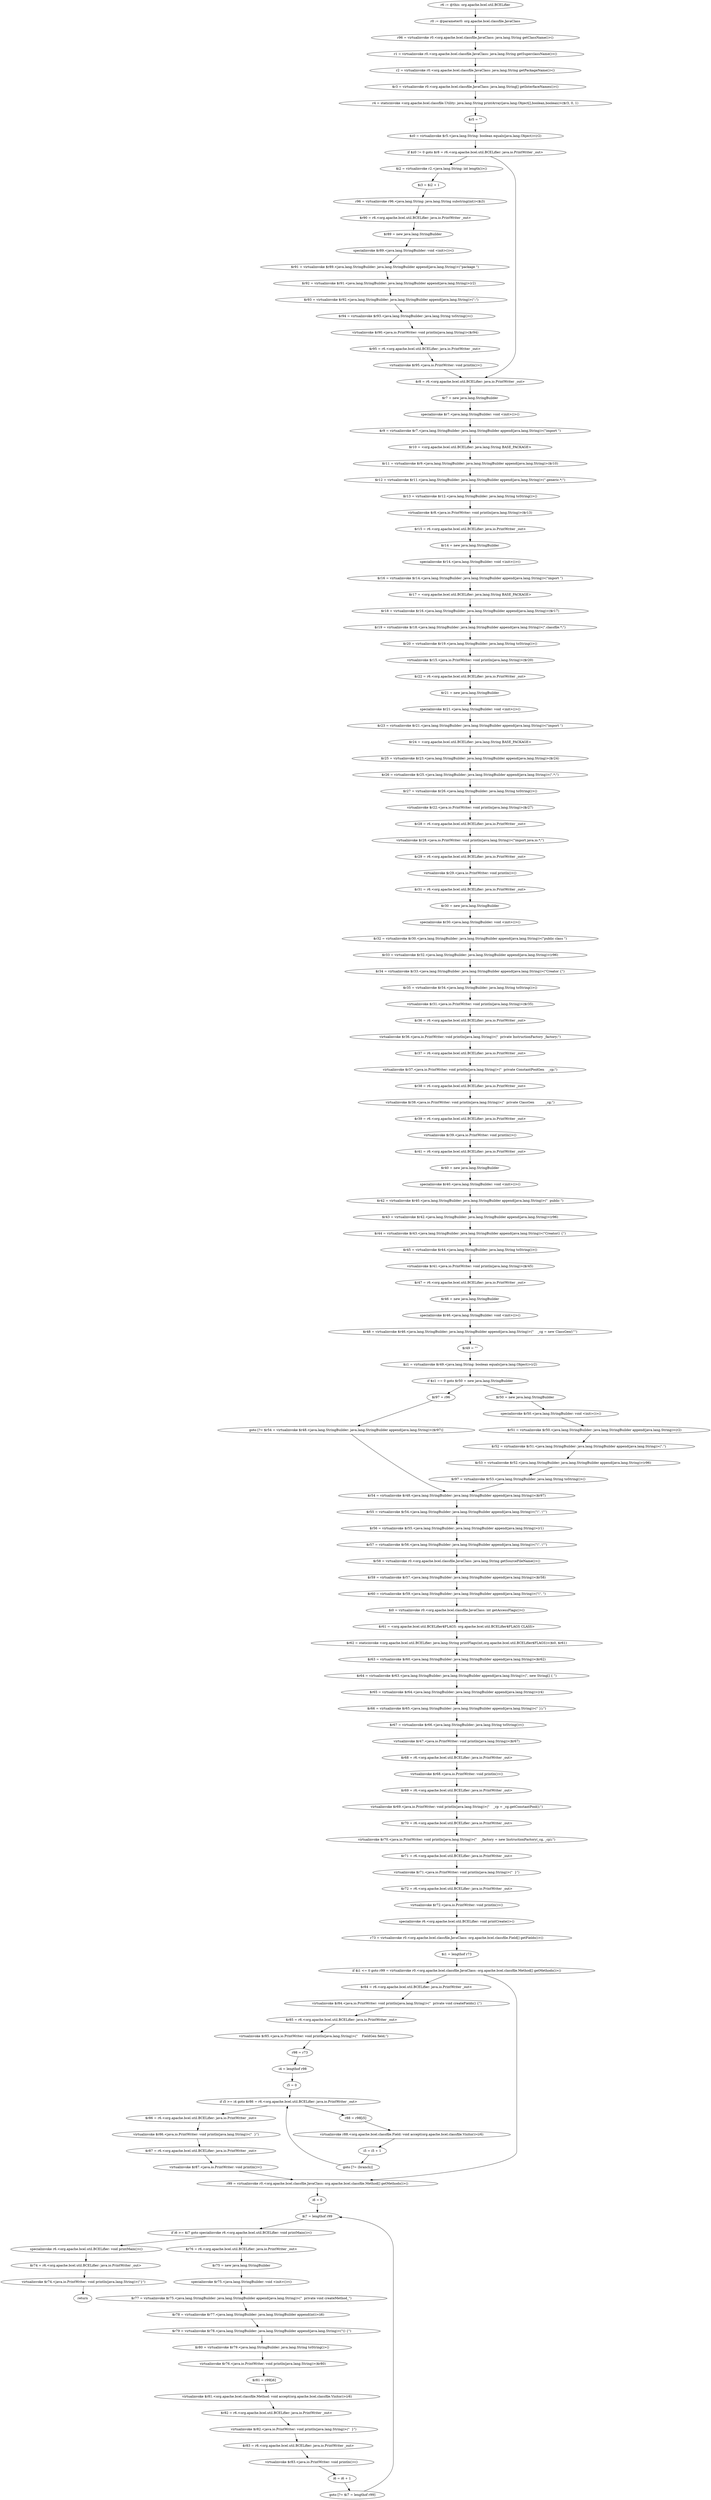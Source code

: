digraph "unitGraph" {
    "r6 := @this: org.apache.bcel.util.BCELifier"
    "r0 := @parameter0: org.apache.bcel.classfile.JavaClass"
    "r96 = virtualinvoke r0.<org.apache.bcel.classfile.JavaClass: java.lang.String getClassName()>()"
    "r1 = virtualinvoke r0.<org.apache.bcel.classfile.JavaClass: java.lang.String getSuperclassName()>()"
    "r2 = virtualinvoke r0.<org.apache.bcel.classfile.JavaClass: java.lang.String getPackageName()>()"
    "$r3 = virtualinvoke r0.<org.apache.bcel.classfile.JavaClass: java.lang.String[] getInterfaceNames()>()"
    "r4 = staticinvoke <org.apache.bcel.classfile.Utility: java.lang.String printArray(java.lang.Object[],boolean,boolean)>($r3, 0, 1)"
    "$r5 = \"\""
    "$z0 = virtualinvoke $r5.<java.lang.String: boolean equals(java.lang.Object)>(r2)"
    "if $z0 != 0 goto $r8 = r6.<org.apache.bcel.util.BCELifier: java.io.PrintWriter _out>"
    "$i2 = virtualinvoke r2.<java.lang.String: int length()>()"
    "$i3 = $i2 + 1"
    "r96 = virtualinvoke r96.<java.lang.String: java.lang.String substring(int)>($i3)"
    "$r90 = r6.<org.apache.bcel.util.BCELifier: java.io.PrintWriter _out>"
    "$r89 = new java.lang.StringBuilder"
    "specialinvoke $r89.<java.lang.StringBuilder: void <init>()>()"
    "$r91 = virtualinvoke $r89.<java.lang.StringBuilder: java.lang.StringBuilder append(java.lang.String)>(\"package \")"
    "$r92 = virtualinvoke $r91.<java.lang.StringBuilder: java.lang.StringBuilder append(java.lang.String)>(r2)"
    "$r93 = virtualinvoke $r92.<java.lang.StringBuilder: java.lang.StringBuilder append(java.lang.String)>(\";\")"
    "$r94 = virtualinvoke $r93.<java.lang.StringBuilder: java.lang.String toString()>()"
    "virtualinvoke $r90.<java.io.PrintWriter: void println(java.lang.String)>($r94)"
    "$r95 = r6.<org.apache.bcel.util.BCELifier: java.io.PrintWriter _out>"
    "virtualinvoke $r95.<java.io.PrintWriter: void println()>()"
    "$r8 = r6.<org.apache.bcel.util.BCELifier: java.io.PrintWriter _out>"
    "$r7 = new java.lang.StringBuilder"
    "specialinvoke $r7.<java.lang.StringBuilder: void <init>()>()"
    "$r9 = virtualinvoke $r7.<java.lang.StringBuilder: java.lang.StringBuilder append(java.lang.String)>(\"import \")"
    "$r10 = <org.apache.bcel.util.BCELifier: java.lang.String BASE_PACKAGE>"
    "$r11 = virtualinvoke $r9.<java.lang.StringBuilder: java.lang.StringBuilder append(java.lang.String)>($r10)"
    "$r12 = virtualinvoke $r11.<java.lang.StringBuilder: java.lang.StringBuilder append(java.lang.String)>(\".generic.*;\")"
    "$r13 = virtualinvoke $r12.<java.lang.StringBuilder: java.lang.String toString()>()"
    "virtualinvoke $r8.<java.io.PrintWriter: void println(java.lang.String)>($r13)"
    "$r15 = r6.<org.apache.bcel.util.BCELifier: java.io.PrintWriter _out>"
    "$r14 = new java.lang.StringBuilder"
    "specialinvoke $r14.<java.lang.StringBuilder: void <init>()>()"
    "$r16 = virtualinvoke $r14.<java.lang.StringBuilder: java.lang.StringBuilder append(java.lang.String)>(\"import \")"
    "$r17 = <org.apache.bcel.util.BCELifier: java.lang.String BASE_PACKAGE>"
    "$r18 = virtualinvoke $r16.<java.lang.StringBuilder: java.lang.StringBuilder append(java.lang.String)>($r17)"
    "$r19 = virtualinvoke $r18.<java.lang.StringBuilder: java.lang.StringBuilder append(java.lang.String)>(\".classfile.*;\")"
    "$r20 = virtualinvoke $r19.<java.lang.StringBuilder: java.lang.String toString()>()"
    "virtualinvoke $r15.<java.io.PrintWriter: void println(java.lang.String)>($r20)"
    "$r22 = r6.<org.apache.bcel.util.BCELifier: java.io.PrintWriter _out>"
    "$r21 = new java.lang.StringBuilder"
    "specialinvoke $r21.<java.lang.StringBuilder: void <init>()>()"
    "$r23 = virtualinvoke $r21.<java.lang.StringBuilder: java.lang.StringBuilder append(java.lang.String)>(\"import \")"
    "$r24 = <org.apache.bcel.util.BCELifier: java.lang.String BASE_PACKAGE>"
    "$r25 = virtualinvoke $r23.<java.lang.StringBuilder: java.lang.StringBuilder append(java.lang.String)>($r24)"
    "$r26 = virtualinvoke $r25.<java.lang.StringBuilder: java.lang.StringBuilder append(java.lang.String)>(\".*;\")"
    "$r27 = virtualinvoke $r26.<java.lang.StringBuilder: java.lang.String toString()>()"
    "virtualinvoke $r22.<java.io.PrintWriter: void println(java.lang.String)>($r27)"
    "$r28 = r6.<org.apache.bcel.util.BCELifier: java.io.PrintWriter _out>"
    "virtualinvoke $r28.<java.io.PrintWriter: void println(java.lang.String)>(\"import java.io.*;\")"
    "$r29 = r6.<org.apache.bcel.util.BCELifier: java.io.PrintWriter _out>"
    "virtualinvoke $r29.<java.io.PrintWriter: void println()>()"
    "$r31 = r6.<org.apache.bcel.util.BCELifier: java.io.PrintWriter _out>"
    "$r30 = new java.lang.StringBuilder"
    "specialinvoke $r30.<java.lang.StringBuilder: void <init>()>()"
    "$r32 = virtualinvoke $r30.<java.lang.StringBuilder: java.lang.StringBuilder append(java.lang.String)>(\"public class \")"
    "$r33 = virtualinvoke $r32.<java.lang.StringBuilder: java.lang.StringBuilder append(java.lang.String)>(r96)"
    "$r34 = virtualinvoke $r33.<java.lang.StringBuilder: java.lang.StringBuilder append(java.lang.String)>(\"Creator {\")"
    "$r35 = virtualinvoke $r34.<java.lang.StringBuilder: java.lang.String toString()>()"
    "virtualinvoke $r31.<java.io.PrintWriter: void println(java.lang.String)>($r35)"
    "$r36 = r6.<org.apache.bcel.util.BCELifier: java.io.PrintWriter _out>"
    "virtualinvoke $r36.<java.io.PrintWriter: void println(java.lang.String)>(\"  private InstructionFactory _factory;\")"
    "$r37 = r6.<org.apache.bcel.util.BCELifier: java.io.PrintWriter _out>"
    "virtualinvoke $r37.<java.io.PrintWriter: void println(java.lang.String)>(\"  private ConstantPoolGen    _cp;\")"
    "$r38 = r6.<org.apache.bcel.util.BCELifier: java.io.PrintWriter _out>"
    "virtualinvoke $r38.<java.io.PrintWriter: void println(java.lang.String)>(\"  private ClassGen           _cg;\")"
    "$r39 = r6.<org.apache.bcel.util.BCELifier: java.io.PrintWriter _out>"
    "virtualinvoke $r39.<java.io.PrintWriter: void println()>()"
    "$r41 = r6.<org.apache.bcel.util.BCELifier: java.io.PrintWriter _out>"
    "$r40 = new java.lang.StringBuilder"
    "specialinvoke $r40.<java.lang.StringBuilder: void <init>()>()"
    "$r42 = virtualinvoke $r40.<java.lang.StringBuilder: java.lang.StringBuilder append(java.lang.String)>(\"  public \")"
    "$r43 = virtualinvoke $r42.<java.lang.StringBuilder: java.lang.StringBuilder append(java.lang.String)>(r96)"
    "$r44 = virtualinvoke $r43.<java.lang.StringBuilder: java.lang.StringBuilder append(java.lang.String)>(\"Creator() {\")"
    "$r45 = virtualinvoke $r44.<java.lang.StringBuilder: java.lang.String toString()>()"
    "virtualinvoke $r41.<java.io.PrintWriter: void println(java.lang.String)>($r45)"
    "$r47 = r6.<org.apache.bcel.util.BCELifier: java.io.PrintWriter _out>"
    "$r46 = new java.lang.StringBuilder"
    "specialinvoke $r46.<java.lang.StringBuilder: void <init>()>()"
    "$r48 = virtualinvoke $r46.<java.lang.StringBuilder: java.lang.StringBuilder append(java.lang.String)>(\"    _cg = new ClassGen(\\\"\")"
    "$r49 = \"\""
    "$z1 = virtualinvoke $r49.<java.lang.String: boolean equals(java.lang.Object)>(r2)"
    "if $z1 == 0 goto $r50 = new java.lang.StringBuilder"
    "$r97 = r96"
    "goto [?= $r54 = virtualinvoke $r48.<java.lang.StringBuilder: java.lang.StringBuilder append(java.lang.String)>($r97)]"
    "$r50 = new java.lang.StringBuilder"
    "specialinvoke $r50.<java.lang.StringBuilder: void <init>()>()"
    "$r51 = virtualinvoke $r50.<java.lang.StringBuilder: java.lang.StringBuilder append(java.lang.String)>(r2)"
    "$r52 = virtualinvoke $r51.<java.lang.StringBuilder: java.lang.StringBuilder append(java.lang.String)>(\".\")"
    "$r53 = virtualinvoke $r52.<java.lang.StringBuilder: java.lang.StringBuilder append(java.lang.String)>(r96)"
    "$r97 = virtualinvoke $r53.<java.lang.StringBuilder: java.lang.String toString()>()"
    "$r54 = virtualinvoke $r48.<java.lang.StringBuilder: java.lang.StringBuilder append(java.lang.String)>($r97)"
    "$r55 = virtualinvoke $r54.<java.lang.StringBuilder: java.lang.StringBuilder append(java.lang.String)>(\"\\\", \\\"\")"
    "$r56 = virtualinvoke $r55.<java.lang.StringBuilder: java.lang.StringBuilder append(java.lang.String)>(r1)"
    "$r57 = virtualinvoke $r56.<java.lang.StringBuilder: java.lang.StringBuilder append(java.lang.String)>(\"\\\", \\\"\")"
    "$r58 = virtualinvoke r0.<org.apache.bcel.classfile.JavaClass: java.lang.String getSourceFileName()>()"
    "$r59 = virtualinvoke $r57.<java.lang.StringBuilder: java.lang.StringBuilder append(java.lang.String)>($r58)"
    "$r60 = virtualinvoke $r59.<java.lang.StringBuilder: java.lang.StringBuilder append(java.lang.String)>(\"\\\", \")"
    "$i0 = virtualinvoke r0.<org.apache.bcel.classfile.JavaClass: int getAccessFlags()>()"
    "$r61 = <org.apache.bcel.util.BCELifier$FLAGS: org.apache.bcel.util.BCELifier$FLAGS CLASS>"
    "$r62 = staticinvoke <org.apache.bcel.util.BCELifier: java.lang.String printFlags(int,org.apache.bcel.util.BCELifier$FLAGS)>($i0, $r61)"
    "$r63 = virtualinvoke $r60.<java.lang.StringBuilder: java.lang.StringBuilder append(java.lang.String)>($r62)"
    "$r64 = virtualinvoke $r63.<java.lang.StringBuilder: java.lang.StringBuilder append(java.lang.String)>(\", new String[] { \")"
    "$r65 = virtualinvoke $r64.<java.lang.StringBuilder: java.lang.StringBuilder append(java.lang.String)>(r4)"
    "$r66 = virtualinvoke $r65.<java.lang.StringBuilder: java.lang.StringBuilder append(java.lang.String)>(\" });\")"
    "$r67 = virtualinvoke $r66.<java.lang.StringBuilder: java.lang.String toString()>()"
    "virtualinvoke $r47.<java.io.PrintWriter: void println(java.lang.String)>($r67)"
    "$r68 = r6.<org.apache.bcel.util.BCELifier: java.io.PrintWriter _out>"
    "virtualinvoke $r68.<java.io.PrintWriter: void println()>()"
    "$r69 = r6.<org.apache.bcel.util.BCELifier: java.io.PrintWriter _out>"
    "virtualinvoke $r69.<java.io.PrintWriter: void println(java.lang.String)>(\"    _cp = _cg.getConstantPool();\")"
    "$r70 = r6.<org.apache.bcel.util.BCELifier: java.io.PrintWriter _out>"
    "virtualinvoke $r70.<java.io.PrintWriter: void println(java.lang.String)>(\"    _factory = new InstructionFactory(_cg, _cp);\")"
    "$r71 = r6.<org.apache.bcel.util.BCELifier: java.io.PrintWriter _out>"
    "virtualinvoke $r71.<java.io.PrintWriter: void println(java.lang.String)>(\"  }\")"
    "$r72 = r6.<org.apache.bcel.util.BCELifier: java.io.PrintWriter _out>"
    "virtualinvoke $r72.<java.io.PrintWriter: void println()>()"
    "specialinvoke r6.<org.apache.bcel.util.BCELifier: void printCreate()>()"
    "r73 = virtualinvoke r0.<org.apache.bcel.classfile.JavaClass: org.apache.bcel.classfile.Field[] getFields()>()"
    "$i1 = lengthof r73"
    "if $i1 <= 0 goto r99 = virtualinvoke r0.<org.apache.bcel.classfile.JavaClass: org.apache.bcel.classfile.Method[] getMethods()>()"
    "$r84 = r6.<org.apache.bcel.util.BCELifier: java.io.PrintWriter _out>"
    "virtualinvoke $r84.<java.io.PrintWriter: void println(java.lang.String)>(\"  private void createFields() {\")"
    "$r85 = r6.<org.apache.bcel.util.BCELifier: java.io.PrintWriter _out>"
    "virtualinvoke $r85.<java.io.PrintWriter: void println(java.lang.String)>(\"    FieldGen field;\")"
    "r98 = r73"
    "i4 = lengthof r98"
    "i5 = 0"
    "if i5 >= i4 goto $r86 = r6.<org.apache.bcel.util.BCELifier: java.io.PrintWriter _out>"
    "r88 = r98[i5]"
    "virtualinvoke r88.<org.apache.bcel.classfile.Field: void accept(org.apache.bcel.classfile.Visitor)>(r6)"
    "i5 = i5 + 1"
    "goto [?= (branch)]"
    "$r86 = r6.<org.apache.bcel.util.BCELifier: java.io.PrintWriter _out>"
    "virtualinvoke $r86.<java.io.PrintWriter: void println(java.lang.String)>(\"  }\")"
    "$r87 = r6.<org.apache.bcel.util.BCELifier: java.io.PrintWriter _out>"
    "virtualinvoke $r87.<java.io.PrintWriter: void println()>()"
    "r99 = virtualinvoke r0.<org.apache.bcel.classfile.JavaClass: org.apache.bcel.classfile.Method[] getMethods()>()"
    "i6 = 0"
    "$i7 = lengthof r99"
    "if i6 >= $i7 goto specialinvoke r6.<org.apache.bcel.util.BCELifier: void printMain()>()"
    "$r76 = r6.<org.apache.bcel.util.BCELifier: java.io.PrintWriter _out>"
    "$r75 = new java.lang.StringBuilder"
    "specialinvoke $r75.<java.lang.StringBuilder: void <init>()>()"
    "$r77 = virtualinvoke $r75.<java.lang.StringBuilder: java.lang.StringBuilder append(java.lang.String)>(\"  private void createMethod_\")"
    "$r78 = virtualinvoke $r77.<java.lang.StringBuilder: java.lang.StringBuilder append(int)>(i6)"
    "$r79 = virtualinvoke $r78.<java.lang.StringBuilder: java.lang.StringBuilder append(java.lang.String)>(\"() {\")"
    "$r80 = virtualinvoke $r79.<java.lang.StringBuilder: java.lang.String toString()>()"
    "virtualinvoke $r76.<java.io.PrintWriter: void println(java.lang.String)>($r80)"
    "$r81 = r99[i6]"
    "virtualinvoke $r81.<org.apache.bcel.classfile.Method: void accept(org.apache.bcel.classfile.Visitor)>(r6)"
    "$r82 = r6.<org.apache.bcel.util.BCELifier: java.io.PrintWriter _out>"
    "virtualinvoke $r82.<java.io.PrintWriter: void println(java.lang.String)>(\"  }\")"
    "$r83 = r6.<org.apache.bcel.util.BCELifier: java.io.PrintWriter _out>"
    "virtualinvoke $r83.<java.io.PrintWriter: void println()>()"
    "i6 = i6 + 1"
    "goto [?= $i7 = lengthof r99]"
    "specialinvoke r6.<org.apache.bcel.util.BCELifier: void printMain()>()"
    "$r74 = r6.<org.apache.bcel.util.BCELifier: java.io.PrintWriter _out>"
    "virtualinvoke $r74.<java.io.PrintWriter: void println(java.lang.String)>(\"}\")"
    "return"
    "r6 := @this: org.apache.bcel.util.BCELifier"->"r0 := @parameter0: org.apache.bcel.classfile.JavaClass";
    "r0 := @parameter0: org.apache.bcel.classfile.JavaClass"->"r96 = virtualinvoke r0.<org.apache.bcel.classfile.JavaClass: java.lang.String getClassName()>()";
    "r96 = virtualinvoke r0.<org.apache.bcel.classfile.JavaClass: java.lang.String getClassName()>()"->"r1 = virtualinvoke r0.<org.apache.bcel.classfile.JavaClass: java.lang.String getSuperclassName()>()";
    "r1 = virtualinvoke r0.<org.apache.bcel.classfile.JavaClass: java.lang.String getSuperclassName()>()"->"r2 = virtualinvoke r0.<org.apache.bcel.classfile.JavaClass: java.lang.String getPackageName()>()";
    "r2 = virtualinvoke r0.<org.apache.bcel.classfile.JavaClass: java.lang.String getPackageName()>()"->"$r3 = virtualinvoke r0.<org.apache.bcel.classfile.JavaClass: java.lang.String[] getInterfaceNames()>()";
    "$r3 = virtualinvoke r0.<org.apache.bcel.classfile.JavaClass: java.lang.String[] getInterfaceNames()>()"->"r4 = staticinvoke <org.apache.bcel.classfile.Utility: java.lang.String printArray(java.lang.Object[],boolean,boolean)>($r3, 0, 1)";
    "r4 = staticinvoke <org.apache.bcel.classfile.Utility: java.lang.String printArray(java.lang.Object[],boolean,boolean)>($r3, 0, 1)"->"$r5 = \"\"";
    "$r5 = \"\""->"$z0 = virtualinvoke $r5.<java.lang.String: boolean equals(java.lang.Object)>(r2)";
    "$z0 = virtualinvoke $r5.<java.lang.String: boolean equals(java.lang.Object)>(r2)"->"if $z0 != 0 goto $r8 = r6.<org.apache.bcel.util.BCELifier: java.io.PrintWriter _out>";
    "if $z0 != 0 goto $r8 = r6.<org.apache.bcel.util.BCELifier: java.io.PrintWriter _out>"->"$i2 = virtualinvoke r2.<java.lang.String: int length()>()";
    "if $z0 != 0 goto $r8 = r6.<org.apache.bcel.util.BCELifier: java.io.PrintWriter _out>"->"$r8 = r6.<org.apache.bcel.util.BCELifier: java.io.PrintWriter _out>";
    "$i2 = virtualinvoke r2.<java.lang.String: int length()>()"->"$i3 = $i2 + 1";
    "$i3 = $i2 + 1"->"r96 = virtualinvoke r96.<java.lang.String: java.lang.String substring(int)>($i3)";
    "r96 = virtualinvoke r96.<java.lang.String: java.lang.String substring(int)>($i3)"->"$r90 = r6.<org.apache.bcel.util.BCELifier: java.io.PrintWriter _out>";
    "$r90 = r6.<org.apache.bcel.util.BCELifier: java.io.PrintWriter _out>"->"$r89 = new java.lang.StringBuilder";
    "$r89 = new java.lang.StringBuilder"->"specialinvoke $r89.<java.lang.StringBuilder: void <init>()>()";
    "specialinvoke $r89.<java.lang.StringBuilder: void <init>()>()"->"$r91 = virtualinvoke $r89.<java.lang.StringBuilder: java.lang.StringBuilder append(java.lang.String)>(\"package \")";
    "$r91 = virtualinvoke $r89.<java.lang.StringBuilder: java.lang.StringBuilder append(java.lang.String)>(\"package \")"->"$r92 = virtualinvoke $r91.<java.lang.StringBuilder: java.lang.StringBuilder append(java.lang.String)>(r2)";
    "$r92 = virtualinvoke $r91.<java.lang.StringBuilder: java.lang.StringBuilder append(java.lang.String)>(r2)"->"$r93 = virtualinvoke $r92.<java.lang.StringBuilder: java.lang.StringBuilder append(java.lang.String)>(\";\")";
    "$r93 = virtualinvoke $r92.<java.lang.StringBuilder: java.lang.StringBuilder append(java.lang.String)>(\";\")"->"$r94 = virtualinvoke $r93.<java.lang.StringBuilder: java.lang.String toString()>()";
    "$r94 = virtualinvoke $r93.<java.lang.StringBuilder: java.lang.String toString()>()"->"virtualinvoke $r90.<java.io.PrintWriter: void println(java.lang.String)>($r94)";
    "virtualinvoke $r90.<java.io.PrintWriter: void println(java.lang.String)>($r94)"->"$r95 = r6.<org.apache.bcel.util.BCELifier: java.io.PrintWriter _out>";
    "$r95 = r6.<org.apache.bcel.util.BCELifier: java.io.PrintWriter _out>"->"virtualinvoke $r95.<java.io.PrintWriter: void println()>()";
    "virtualinvoke $r95.<java.io.PrintWriter: void println()>()"->"$r8 = r6.<org.apache.bcel.util.BCELifier: java.io.PrintWriter _out>";
    "$r8 = r6.<org.apache.bcel.util.BCELifier: java.io.PrintWriter _out>"->"$r7 = new java.lang.StringBuilder";
    "$r7 = new java.lang.StringBuilder"->"specialinvoke $r7.<java.lang.StringBuilder: void <init>()>()";
    "specialinvoke $r7.<java.lang.StringBuilder: void <init>()>()"->"$r9 = virtualinvoke $r7.<java.lang.StringBuilder: java.lang.StringBuilder append(java.lang.String)>(\"import \")";
    "$r9 = virtualinvoke $r7.<java.lang.StringBuilder: java.lang.StringBuilder append(java.lang.String)>(\"import \")"->"$r10 = <org.apache.bcel.util.BCELifier: java.lang.String BASE_PACKAGE>";
    "$r10 = <org.apache.bcel.util.BCELifier: java.lang.String BASE_PACKAGE>"->"$r11 = virtualinvoke $r9.<java.lang.StringBuilder: java.lang.StringBuilder append(java.lang.String)>($r10)";
    "$r11 = virtualinvoke $r9.<java.lang.StringBuilder: java.lang.StringBuilder append(java.lang.String)>($r10)"->"$r12 = virtualinvoke $r11.<java.lang.StringBuilder: java.lang.StringBuilder append(java.lang.String)>(\".generic.*;\")";
    "$r12 = virtualinvoke $r11.<java.lang.StringBuilder: java.lang.StringBuilder append(java.lang.String)>(\".generic.*;\")"->"$r13 = virtualinvoke $r12.<java.lang.StringBuilder: java.lang.String toString()>()";
    "$r13 = virtualinvoke $r12.<java.lang.StringBuilder: java.lang.String toString()>()"->"virtualinvoke $r8.<java.io.PrintWriter: void println(java.lang.String)>($r13)";
    "virtualinvoke $r8.<java.io.PrintWriter: void println(java.lang.String)>($r13)"->"$r15 = r6.<org.apache.bcel.util.BCELifier: java.io.PrintWriter _out>";
    "$r15 = r6.<org.apache.bcel.util.BCELifier: java.io.PrintWriter _out>"->"$r14 = new java.lang.StringBuilder";
    "$r14 = new java.lang.StringBuilder"->"specialinvoke $r14.<java.lang.StringBuilder: void <init>()>()";
    "specialinvoke $r14.<java.lang.StringBuilder: void <init>()>()"->"$r16 = virtualinvoke $r14.<java.lang.StringBuilder: java.lang.StringBuilder append(java.lang.String)>(\"import \")";
    "$r16 = virtualinvoke $r14.<java.lang.StringBuilder: java.lang.StringBuilder append(java.lang.String)>(\"import \")"->"$r17 = <org.apache.bcel.util.BCELifier: java.lang.String BASE_PACKAGE>";
    "$r17 = <org.apache.bcel.util.BCELifier: java.lang.String BASE_PACKAGE>"->"$r18 = virtualinvoke $r16.<java.lang.StringBuilder: java.lang.StringBuilder append(java.lang.String)>($r17)";
    "$r18 = virtualinvoke $r16.<java.lang.StringBuilder: java.lang.StringBuilder append(java.lang.String)>($r17)"->"$r19 = virtualinvoke $r18.<java.lang.StringBuilder: java.lang.StringBuilder append(java.lang.String)>(\".classfile.*;\")";
    "$r19 = virtualinvoke $r18.<java.lang.StringBuilder: java.lang.StringBuilder append(java.lang.String)>(\".classfile.*;\")"->"$r20 = virtualinvoke $r19.<java.lang.StringBuilder: java.lang.String toString()>()";
    "$r20 = virtualinvoke $r19.<java.lang.StringBuilder: java.lang.String toString()>()"->"virtualinvoke $r15.<java.io.PrintWriter: void println(java.lang.String)>($r20)";
    "virtualinvoke $r15.<java.io.PrintWriter: void println(java.lang.String)>($r20)"->"$r22 = r6.<org.apache.bcel.util.BCELifier: java.io.PrintWriter _out>";
    "$r22 = r6.<org.apache.bcel.util.BCELifier: java.io.PrintWriter _out>"->"$r21 = new java.lang.StringBuilder";
    "$r21 = new java.lang.StringBuilder"->"specialinvoke $r21.<java.lang.StringBuilder: void <init>()>()";
    "specialinvoke $r21.<java.lang.StringBuilder: void <init>()>()"->"$r23 = virtualinvoke $r21.<java.lang.StringBuilder: java.lang.StringBuilder append(java.lang.String)>(\"import \")";
    "$r23 = virtualinvoke $r21.<java.lang.StringBuilder: java.lang.StringBuilder append(java.lang.String)>(\"import \")"->"$r24 = <org.apache.bcel.util.BCELifier: java.lang.String BASE_PACKAGE>";
    "$r24 = <org.apache.bcel.util.BCELifier: java.lang.String BASE_PACKAGE>"->"$r25 = virtualinvoke $r23.<java.lang.StringBuilder: java.lang.StringBuilder append(java.lang.String)>($r24)";
    "$r25 = virtualinvoke $r23.<java.lang.StringBuilder: java.lang.StringBuilder append(java.lang.String)>($r24)"->"$r26 = virtualinvoke $r25.<java.lang.StringBuilder: java.lang.StringBuilder append(java.lang.String)>(\".*;\")";
    "$r26 = virtualinvoke $r25.<java.lang.StringBuilder: java.lang.StringBuilder append(java.lang.String)>(\".*;\")"->"$r27 = virtualinvoke $r26.<java.lang.StringBuilder: java.lang.String toString()>()";
    "$r27 = virtualinvoke $r26.<java.lang.StringBuilder: java.lang.String toString()>()"->"virtualinvoke $r22.<java.io.PrintWriter: void println(java.lang.String)>($r27)";
    "virtualinvoke $r22.<java.io.PrintWriter: void println(java.lang.String)>($r27)"->"$r28 = r6.<org.apache.bcel.util.BCELifier: java.io.PrintWriter _out>";
    "$r28 = r6.<org.apache.bcel.util.BCELifier: java.io.PrintWriter _out>"->"virtualinvoke $r28.<java.io.PrintWriter: void println(java.lang.String)>(\"import java.io.*;\")";
    "virtualinvoke $r28.<java.io.PrintWriter: void println(java.lang.String)>(\"import java.io.*;\")"->"$r29 = r6.<org.apache.bcel.util.BCELifier: java.io.PrintWriter _out>";
    "$r29 = r6.<org.apache.bcel.util.BCELifier: java.io.PrintWriter _out>"->"virtualinvoke $r29.<java.io.PrintWriter: void println()>()";
    "virtualinvoke $r29.<java.io.PrintWriter: void println()>()"->"$r31 = r6.<org.apache.bcel.util.BCELifier: java.io.PrintWriter _out>";
    "$r31 = r6.<org.apache.bcel.util.BCELifier: java.io.PrintWriter _out>"->"$r30 = new java.lang.StringBuilder";
    "$r30 = new java.lang.StringBuilder"->"specialinvoke $r30.<java.lang.StringBuilder: void <init>()>()";
    "specialinvoke $r30.<java.lang.StringBuilder: void <init>()>()"->"$r32 = virtualinvoke $r30.<java.lang.StringBuilder: java.lang.StringBuilder append(java.lang.String)>(\"public class \")";
    "$r32 = virtualinvoke $r30.<java.lang.StringBuilder: java.lang.StringBuilder append(java.lang.String)>(\"public class \")"->"$r33 = virtualinvoke $r32.<java.lang.StringBuilder: java.lang.StringBuilder append(java.lang.String)>(r96)";
    "$r33 = virtualinvoke $r32.<java.lang.StringBuilder: java.lang.StringBuilder append(java.lang.String)>(r96)"->"$r34 = virtualinvoke $r33.<java.lang.StringBuilder: java.lang.StringBuilder append(java.lang.String)>(\"Creator {\")";
    "$r34 = virtualinvoke $r33.<java.lang.StringBuilder: java.lang.StringBuilder append(java.lang.String)>(\"Creator {\")"->"$r35 = virtualinvoke $r34.<java.lang.StringBuilder: java.lang.String toString()>()";
    "$r35 = virtualinvoke $r34.<java.lang.StringBuilder: java.lang.String toString()>()"->"virtualinvoke $r31.<java.io.PrintWriter: void println(java.lang.String)>($r35)";
    "virtualinvoke $r31.<java.io.PrintWriter: void println(java.lang.String)>($r35)"->"$r36 = r6.<org.apache.bcel.util.BCELifier: java.io.PrintWriter _out>";
    "$r36 = r6.<org.apache.bcel.util.BCELifier: java.io.PrintWriter _out>"->"virtualinvoke $r36.<java.io.PrintWriter: void println(java.lang.String)>(\"  private InstructionFactory _factory;\")";
    "virtualinvoke $r36.<java.io.PrintWriter: void println(java.lang.String)>(\"  private InstructionFactory _factory;\")"->"$r37 = r6.<org.apache.bcel.util.BCELifier: java.io.PrintWriter _out>";
    "$r37 = r6.<org.apache.bcel.util.BCELifier: java.io.PrintWriter _out>"->"virtualinvoke $r37.<java.io.PrintWriter: void println(java.lang.String)>(\"  private ConstantPoolGen    _cp;\")";
    "virtualinvoke $r37.<java.io.PrintWriter: void println(java.lang.String)>(\"  private ConstantPoolGen    _cp;\")"->"$r38 = r6.<org.apache.bcel.util.BCELifier: java.io.PrintWriter _out>";
    "$r38 = r6.<org.apache.bcel.util.BCELifier: java.io.PrintWriter _out>"->"virtualinvoke $r38.<java.io.PrintWriter: void println(java.lang.String)>(\"  private ClassGen           _cg;\")";
    "virtualinvoke $r38.<java.io.PrintWriter: void println(java.lang.String)>(\"  private ClassGen           _cg;\")"->"$r39 = r6.<org.apache.bcel.util.BCELifier: java.io.PrintWriter _out>";
    "$r39 = r6.<org.apache.bcel.util.BCELifier: java.io.PrintWriter _out>"->"virtualinvoke $r39.<java.io.PrintWriter: void println()>()";
    "virtualinvoke $r39.<java.io.PrintWriter: void println()>()"->"$r41 = r6.<org.apache.bcel.util.BCELifier: java.io.PrintWriter _out>";
    "$r41 = r6.<org.apache.bcel.util.BCELifier: java.io.PrintWriter _out>"->"$r40 = new java.lang.StringBuilder";
    "$r40 = new java.lang.StringBuilder"->"specialinvoke $r40.<java.lang.StringBuilder: void <init>()>()";
    "specialinvoke $r40.<java.lang.StringBuilder: void <init>()>()"->"$r42 = virtualinvoke $r40.<java.lang.StringBuilder: java.lang.StringBuilder append(java.lang.String)>(\"  public \")";
    "$r42 = virtualinvoke $r40.<java.lang.StringBuilder: java.lang.StringBuilder append(java.lang.String)>(\"  public \")"->"$r43 = virtualinvoke $r42.<java.lang.StringBuilder: java.lang.StringBuilder append(java.lang.String)>(r96)";
    "$r43 = virtualinvoke $r42.<java.lang.StringBuilder: java.lang.StringBuilder append(java.lang.String)>(r96)"->"$r44 = virtualinvoke $r43.<java.lang.StringBuilder: java.lang.StringBuilder append(java.lang.String)>(\"Creator() {\")";
    "$r44 = virtualinvoke $r43.<java.lang.StringBuilder: java.lang.StringBuilder append(java.lang.String)>(\"Creator() {\")"->"$r45 = virtualinvoke $r44.<java.lang.StringBuilder: java.lang.String toString()>()";
    "$r45 = virtualinvoke $r44.<java.lang.StringBuilder: java.lang.String toString()>()"->"virtualinvoke $r41.<java.io.PrintWriter: void println(java.lang.String)>($r45)";
    "virtualinvoke $r41.<java.io.PrintWriter: void println(java.lang.String)>($r45)"->"$r47 = r6.<org.apache.bcel.util.BCELifier: java.io.PrintWriter _out>";
    "$r47 = r6.<org.apache.bcel.util.BCELifier: java.io.PrintWriter _out>"->"$r46 = new java.lang.StringBuilder";
    "$r46 = new java.lang.StringBuilder"->"specialinvoke $r46.<java.lang.StringBuilder: void <init>()>()";
    "specialinvoke $r46.<java.lang.StringBuilder: void <init>()>()"->"$r48 = virtualinvoke $r46.<java.lang.StringBuilder: java.lang.StringBuilder append(java.lang.String)>(\"    _cg = new ClassGen(\\\"\")";
    "$r48 = virtualinvoke $r46.<java.lang.StringBuilder: java.lang.StringBuilder append(java.lang.String)>(\"    _cg = new ClassGen(\\\"\")"->"$r49 = \"\"";
    "$r49 = \"\""->"$z1 = virtualinvoke $r49.<java.lang.String: boolean equals(java.lang.Object)>(r2)";
    "$z1 = virtualinvoke $r49.<java.lang.String: boolean equals(java.lang.Object)>(r2)"->"if $z1 == 0 goto $r50 = new java.lang.StringBuilder";
    "if $z1 == 0 goto $r50 = new java.lang.StringBuilder"->"$r97 = r96";
    "if $z1 == 0 goto $r50 = new java.lang.StringBuilder"->"$r50 = new java.lang.StringBuilder";
    "$r97 = r96"->"goto [?= $r54 = virtualinvoke $r48.<java.lang.StringBuilder: java.lang.StringBuilder append(java.lang.String)>($r97)]";
    "goto [?= $r54 = virtualinvoke $r48.<java.lang.StringBuilder: java.lang.StringBuilder append(java.lang.String)>($r97)]"->"$r54 = virtualinvoke $r48.<java.lang.StringBuilder: java.lang.StringBuilder append(java.lang.String)>($r97)";
    "$r50 = new java.lang.StringBuilder"->"specialinvoke $r50.<java.lang.StringBuilder: void <init>()>()";
    "specialinvoke $r50.<java.lang.StringBuilder: void <init>()>()"->"$r51 = virtualinvoke $r50.<java.lang.StringBuilder: java.lang.StringBuilder append(java.lang.String)>(r2)";
    "$r51 = virtualinvoke $r50.<java.lang.StringBuilder: java.lang.StringBuilder append(java.lang.String)>(r2)"->"$r52 = virtualinvoke $r51.<java.lang.StringBuilder: java.lang.StringBuilder append(java.lang.String)>(\".\")";
    "$r52 = virtualinvoke $r51.<java.lang.StringBuilder: java.lang.StringBuilder append(java.lang.String)>(\".\")"->"$r53 = virtualinvoke $r52.<java.lang.StringBuilder: java.lang.StringBuilder append(java.lang.String)>(r96)";
    "$r53 = virtualinvoke $r52.<java.lang.StringBuilder: java.lang.StringBuilder append(java.lang.String)>(r96)"->"$r97 = virtualinvoke $r53.<java.lang.StringBuilder: java.lang.String toString()>()";
    "$r97 = virtualinvoke $r53.<java.lang.StringBuilder: java.lang.String toString()>()"->"$r54 = virtualinvoke $r48.<java.lang.StringBuilder: java.lang.StringBuilder append(java.lang.String)>($r97)";
    "$r54 = virtualinvoke $r48.<java.lang.StringBuilder: java.lang.StringBuilder append(java.lang.String)>($r97)"->"$r55 = virtualinvoke $r54.<java.lang.StringBuilder: java.lang.StringBuilder append(java.lang.String)>(\"\\\", \\\"\")";
    "$r55 = virtualinvoke $r54.<java.lang.StringBuilder: java.lang.StringBuilder append(java.lang.String)>(\"\\\", \\\"\")"->"$r56 = virtualinvoke $r55.<java.lang.StringBuilder: java.lang.StringBuilder append(java.lang.String)>(r1)";
    "$r56 = virtualinvoke $r55.<java.lang.StringBuilder: java.lang.StringBuilder append(java.lang.String)>(r1)"->"$r57 = virtualinvoke $r56.<java.lang.StringBuilder: java.lang.StringBuilder append(java.lang.String)>(\"\\\", \\\"\")";
    "$r57 = virtualinvoke $r56.<java.lang.StringBuilder: java.lang.StringBuilder append(java.lang.String)>(\"\\\", \\\"\")"->"$r58 = virtualinvoke r0.<org.apache.bcel.classfile.JavaClass: java.lang.String getSourceFileName()>()";
    "$r58 = virtualinvoke r0.<org.apache.bcel.classfile.JavaClass: java.lang.String getSourceFileName()>()"->"$r59 = virtualinvoke $r57.<java.lang.StringBuilder: java.lang.StringBuilder append(java.lang.String)>($r58)";
    "$r59 = virtualinvoke $r57.<java.lang.StringBuilder: java.lang.StringBuilder append(java.lang.String)>($r58)"->"$r60 = virtualinvoke $r59.<java.lang.StringBuilder: java.lang.StringBuilder append(java.lang.String)>(\"\\\", \")";
    "$r60 = virtualinvoke $r59.<java.lang.StringBuilder: java.lang.StringBuilder append(java.lang.String)>(\"\\\", \")"->"$i0 = virtualinvoke r0.<org.apache.bcel.classfile.JavaClass: int getAccessFlags()>()";
    "$i0 = virtualinvoke r0.<org.apache.bcel.classfile.JavaClass: int getAccessFlags()>()"->"$r61 = <org.apache.bcel.util.BCELifier$FLAGS: org.apache.bcel.util.BCELifier$FLAGS CLASS>";
    "$r61 = <org.apache.bcel.util.BCELifier$FLAGS: org.apache.bcel.util.BCELifier$FLAGS CLASS>"->"$r62 = staticinvoke <org.apache.bcel.util.BCELifier: java.lang.String printFlags(int,org.apache.bcel.util.BCELifier$FLAGS)>($i0, $r61)";
    "$r62 = staticinvoke <org.apache.bcel.util.BCELifier: java.lang.String printFlags(int,org.apache.bcel.util.BCELifier$FLAGS)>($i0, $r61)"->"$r63 = virtualinvoke $r60.<java.lang.StringBuilder: java.lang.StringBuilder append(java.lang.String)>($r62)";
    "$r63 = virtualinvoke $r60.<java.lang.StringBuilder: java.lang.StringBuilder append(java.lang.String)>($r62)"->"$r64 = virtualinvoke $r63.<java.lang.StringBuilder: java.lang.StringBuilder append(java.lang.String)>(\", new String[] { \")";
    "$r64 = virtualinvoke $r63.<java.lang.StringBuilder: java.lang.StringBuilder append(java.lang.String)>(\", new String[] { \")"->"$r65 = virtualinvoke $r64.<java.lang.StringBuilder: java.lang.StringBuilder append(java.lang.String)>(r4)";
    "$r65 = virtualinvoke $r64.<java.lang.StringBuilder: java.lang.StringBuilder append(java.lang.String)>(r4)"->"$r66 = virtualinvoke $r65.<java.lang.StringBuilder: java.lang.StringBuilder append(java.lang.String)>(\" });\")";
    "$r66 = virtualinvoke $r65.<java.lang.StringBuilder: java.lang.StringBuilder append(java.lang.String)>(\" });\")"->"$r67 = virtualinvoke $r66.<java.lang.StringBuilder: java.lang.String toString()>()";
    "$r67 = virtualinvoke $r66.<java.lang.StringBuilder: java.lang.String toString()>()"->"virtualinvoke $r47.<java.io.PrintWriter: void println(java.lang.String)>($r67)";
    "virtualinvoke $r47.<java.io.PrintWriter: void println(java.lang.String)>($r67)"->"$r68 = r6.<org.apache.bcel.util.BCELifier: java.io.PrintWriter _out>";
    "$r68 = r6.<org.apache.bcel.util.BCELifier: java.io.PrintWriter _out>"->"virtualinvoke $r68.<java.io.PrintWriter: void println()>()";
    "virtualinvoke $r68.<java.io.PrintWriter: void println()>()"->"$r69 = r6.<org.apache.bcel.util.BCELifier: java.io.PrintWriter _out>";
    "$r69 = r6.<org.apache.bcel.util.BCELifier: java.io.PrintWriter _out>"->"virtualinvoke $r69.<java.io.PrintWriter: void println(java.lang.String)>(\"    _cp = _cg.getConstantPool();\")";
    "virtualinvoke $r69.<java.io.PrintWriter: void println(java.lang.String)>(\"    _cp = _cg.getConstantPool();\")"->"$r70 = r6.<org.apache.bcel.util.BCELifier: java.io.PrintWriter _out>";
    "$r70 = r6.<org.apache.bcel.util.BCELifier: java.io.PrintWriter _out>"->"virtualinvoke $r70.<java.io.PrintWriter: void println(java.lang.String)>(\"    _factory = new InstructionFactory(_cg, _cp);\")";
    "virtualinvoke $r70.<java.io.PrintWriter: void println(java.lang.String)>(\"    _factory = new InstructionFactory(_cg, _cp);\")"->"$r71 = r6.<org.apache.bcel.util.BCELifier: java.io.PrintWriter _out>";
    "$r71 = r6.<org.apache.bcel.util.BCELifier: java.io.PrintWriter _out>"->"virtualinvoke $r71.<java.io.PrintWriter: void println(java.lang.String)>(\"  }\")";
    "virtualinvoke $r71.<java.io.PrintWriter: void println(java.lang.String)>(\"  }\")"->"$r72 = r6.<org.apache.bcel.util.BCELifier: java.io.PrintWriter _out>";
    "$r72 = r6.<org.apache.bcel.util.BCELifier: java.io.PrintWriter _out>"->"virtualinvoke $r72.<java.io.PrintWriter: void println()>()";
    "virtualinvoke $r72.<java.io.PrintWriter: void println()>()"->"specialinvoke r6.<org.apache.bcel.util.BCELifier: void printCreate()>()";
    "specialinvoke r6.<org.apache.bcel.util.BCELifier: void printCreate()>()"->"r73 = virtualinvoke r0.<org.apache.bcel.classfile.JavaClass: org.apache.bcel.classfile.Field[] getFields()>()";
    "r73 = virtualinvoke r0.<org.apache.bcel.classfile.JavaClass: org.apache.bcel.classfile.Field[] getFields()>()"->"$i1 = lengthof r73";
    "$i1 = lengthof r73"->"if $i1 <= 0 goto r99 = virtualinvoke r0.<org.apache.bcel.classfile.JavaClass: org.apache.bcel.classfile.Method[] getMethods()>()";
    "if $i1 <= 0 goto r99 = virtualinvoke r0.<org.apache.bcel.classfile.JavaClass: org.apache.bcel.classfile.Method[] getMethods()>()"->"$r84 = r6.<org.apache.bcel.util.BCELifier: java.io.PrintWriter _out>";
    "if $i1 <= 0 goto r99 = virtualinvoke r0.<org.apache.bcel.classfile.JavaClass: org.apache.bcel.classfile.Method[] getMethods()>()"->"r99 = virtualinvoke r0.<org.apache.bcel.classfile.JavaClass: org.apache.bcel.classfile.Method[] getMethods()>()";
    "$r84 = r6.<org.apache.bcel.util.BCELifier: java.io.PrintWriter _out>"->"virtualinvoke $r84.<java.io.PrintWriter: void println(java.lang.String)>(\"  private void createFields() {\")";
    "virtualinvoke $r84.<java.io.PrintWriter: void println(java.lang.String)>(\"  private void createFields() {\")"->"$r85 = r6.<org.apache.bcel.util.BCELifier: java.io.PrintWriter _out>";
    "$r85 = r6.<org.apache.bcel.util.BCELifier: java.io.PrintWriter _out>"->"virtualinvoke $r85.<java.io.PrintWriter: void println(java.lang.String)>(\"    FieldGen field;\")";
    "virtualinvoke $r85.<java.io.PrintWriter: void println(java.lang.String)>(\"    FieldGen field;\")"->"r98 = r73";
    "r98 = r73"->"i4 = lengthof r98";
    "i4 = lengthof r98"->"i5 = 0";
    "i5 = 0"->"if i5 >= i4 goto $r86 = r6.<org.apache.bcel.util.BCELifier: java.io.PrintWriter _out>";
    "if i5 >= i4 goto $r86 = r6.<org.apache.bcel.util.BCELifier: java.io.PrintWriter _out>"->"r88 = r98[i5]";
    "if i5 >= i4 goto $r86 = r6.<org.apache.bcel.util.BCELifier: java.io.PrintWriter _out>"->"$r86 = r6.<org.apache.bcel.util.BCELifier: java.io.PrintWriter _out>";
    "r88 = r98[i5]"->"virtualinvoke r88.<org.apache.bcel.classfile.Field: void accept(org.apache.bcel.classfile.Visitor)>(r6)";
    "virtualinvoke r88.<org.apache.bcel.classfile.Field: void accept(org.apache.bcel.classfile.Visitor)>(r6)"->"i5 = i5 + 1";
    "i5 = i5 + 1"->"goto [?= (branch)]";
    "goto [?= (branch)]"->"if i5 >= i4 goto $r86 = r6.<org.apache.bcel.util.BCELifier: java.io.PrintWriter _out>";
    "$r86 = r6.<org.apache.bcel.util.BCELifier: java.io.PrintWriter _out>"->"virtualinvoke $r86.<java.io.PrintWriter: void println(java.lang.String)>(\"  }\")";
    "virtualinvoke $r86.<java.io.PrintWriter: void println(java.lang.String)>(\"  }\")"->"$r87 = r6.<org.apache.bcel.util.BCELifier: java.io.PrintWriter _out>";
    "$r87 = r6.<org.apache.bcel.util.BCELifier: java.io.PrintWriter _out>"->"virtualinvoke $r87.<java.io.PrintWriter: void println()>()";
    "virtualinvoke $r87.<java.io.PrintWriter: void println()>()"->"r99 = virtualinvoke r0.<org.apache.bcel.classfile.JavaClass: org.apache.bcel.classfile.Method[] getMethods()>()";
    "r99 = virtualinvoke r0.<org.apache.bcel.classfile.JavaClass: org.apache.bcel.classfile.Method[] getMethods()>()"->"i6 = 0";
    "i6 = 0"->"$i7 = lengthof r99";
    "$i7 = lengthof r99"->"if i6 >= $i7 goto specialinvoke r6.<org.apache.bcel.util.BCELifier: void printMain()>()";
    "if i6 >= $i7 goto specialinvoke r6.<org.apache.bcel.util.BCELifier: void printMain()>()"->"$r76 = r6.<org.apache.bcel.util.BCELifier: java.io.PrintWriter _out>";
    "if i6 >= $i7 goto specialinvoke r6.<org.apache.bcel.util.BCELifier: void printMain()>()"->"specialinvoke r6.<org.apache.bcel.util.BCELifier: void printMain()>()";
    "$r76 = r6.<org.apache.bcel.util.BCELifier: java.io.PrintWriter _out>"->"$r75 = new java.lang.StringBuilder";
    "$r75 = new java.lang.StringBuilder"->"specialinvoke $r75.<java.lang.StringBuilder: void <init>()>()";
    "specialinvoke $r75.<java.lang.StringBuilder: void <init>()>()"->"$r77 = virtualinvoke $r75.<java.lang.StringBuilder: java.lang.StringBuilder append(java.lang.String)>(\"  private void createMethod_\")";
    "$r77 = virtualinvoke $r75.<java.lang.StringBuilder: java.lang.StringBuilder append(java.lang.String)>(\"  private void createMethod_\")"->"$r78 = virtualinvoke $r77.<java.lang.StringBuilder: java.lang.StringBuilder append(int)>(i6)";
    "$r78 = virtualinvoke $r77.<java.lang.StringBuilder: java.lang.StringBuilder append(int)>(i6)"->"$r79 = virtualinvoke $r78.<java.lang.StringBuilder: java.lang.StringBuilder append(java.lang.String)>(\"() {\")";
    "$r79 = virtualinvoke $r78.<java.lang.StringBuilder: java.lang.StringBuilder append(java.lang.String)>(\"() {\")"->"$r80 = virtualinvoke $r79.<java.lang.StringBuilder: java.lang.String toString()>()";
    "$r80 = virtualinvoke $r79.<java.lang.StringBuilder: java.lang.String toString()>()"->"virtualinvoke $r76.<java.io.PrintWriter: void println(java.lang.String)>($r80)";
    "virtualinvoke $r76.<java.io.PrintWriter: void println(java.lang.String)>($r80)"->"$r81 = r99[i6]";
    "$r81 = r99[i6]"->"virtualinvoke $r81.<org.apache.bcel.classfile.Method: void accept(org.apache.bcel.classfile.Visitor)>(r6)";
    "virtualinvoke $r81.<org.apache.bcel.classfile.Method: void accept(org.apache.bcel.classfile.Visitor)>(r6)"->"$r82 = r6.<org.apache.bcel.util.BCELifier: java.io.PrintWriter _out>";
    "$r82 = r6.<org.apache.bcel.util.BCELifier: java.io.PrintWriter _out>"->"virtualinvoke $r82.<java.io.PrintWriter: void println(java.lang.String)>(\"  }\")";
    "virtualinvoke $r82.<java.io.PrintWriter: void println(java.lang.String)>(\"  }\")"->"$r83 = r6.<org.apache.bcel.util.BCELifier: java.io.PrintWriter _out>";
    "$r83 = r6.<org.apache.bcel.util.BCELifier: java.io.PrintWriter _out>"->"virtualinvoke $r83.<java.io.PrintWriter: void println()>()";
    "virtualinvoke $r83.<java.io.PrintWriter: void println()>()"->"i6 = i6 + 1";
    "i6 = i6 + 1"->"goto [?= $i7 = lengthof r99]";
    "goto [?= $i7 = lengthof r99]"->"$i7 = lengthof r99";
    "specialinvoke r6.<org.apache.bcel.util.BCELifier: void printMain()>()"->"$r74 = r6.<org.apache.bcel.util.BCELifier: java.io.PrintWriter _out>";
    "$r74 = r6.<org.apache.bcel.util.BCELifier: java.io.PrintWriter _out>"->"virtualinvoke $r74.<java.io.PrintWriter: void println(java.lang.String)>(\"}\")";
    "virtualinvoke $r74.<java.io.PrintWriter: void println(java.lang.String)>(\"}\")"->"return";
}
